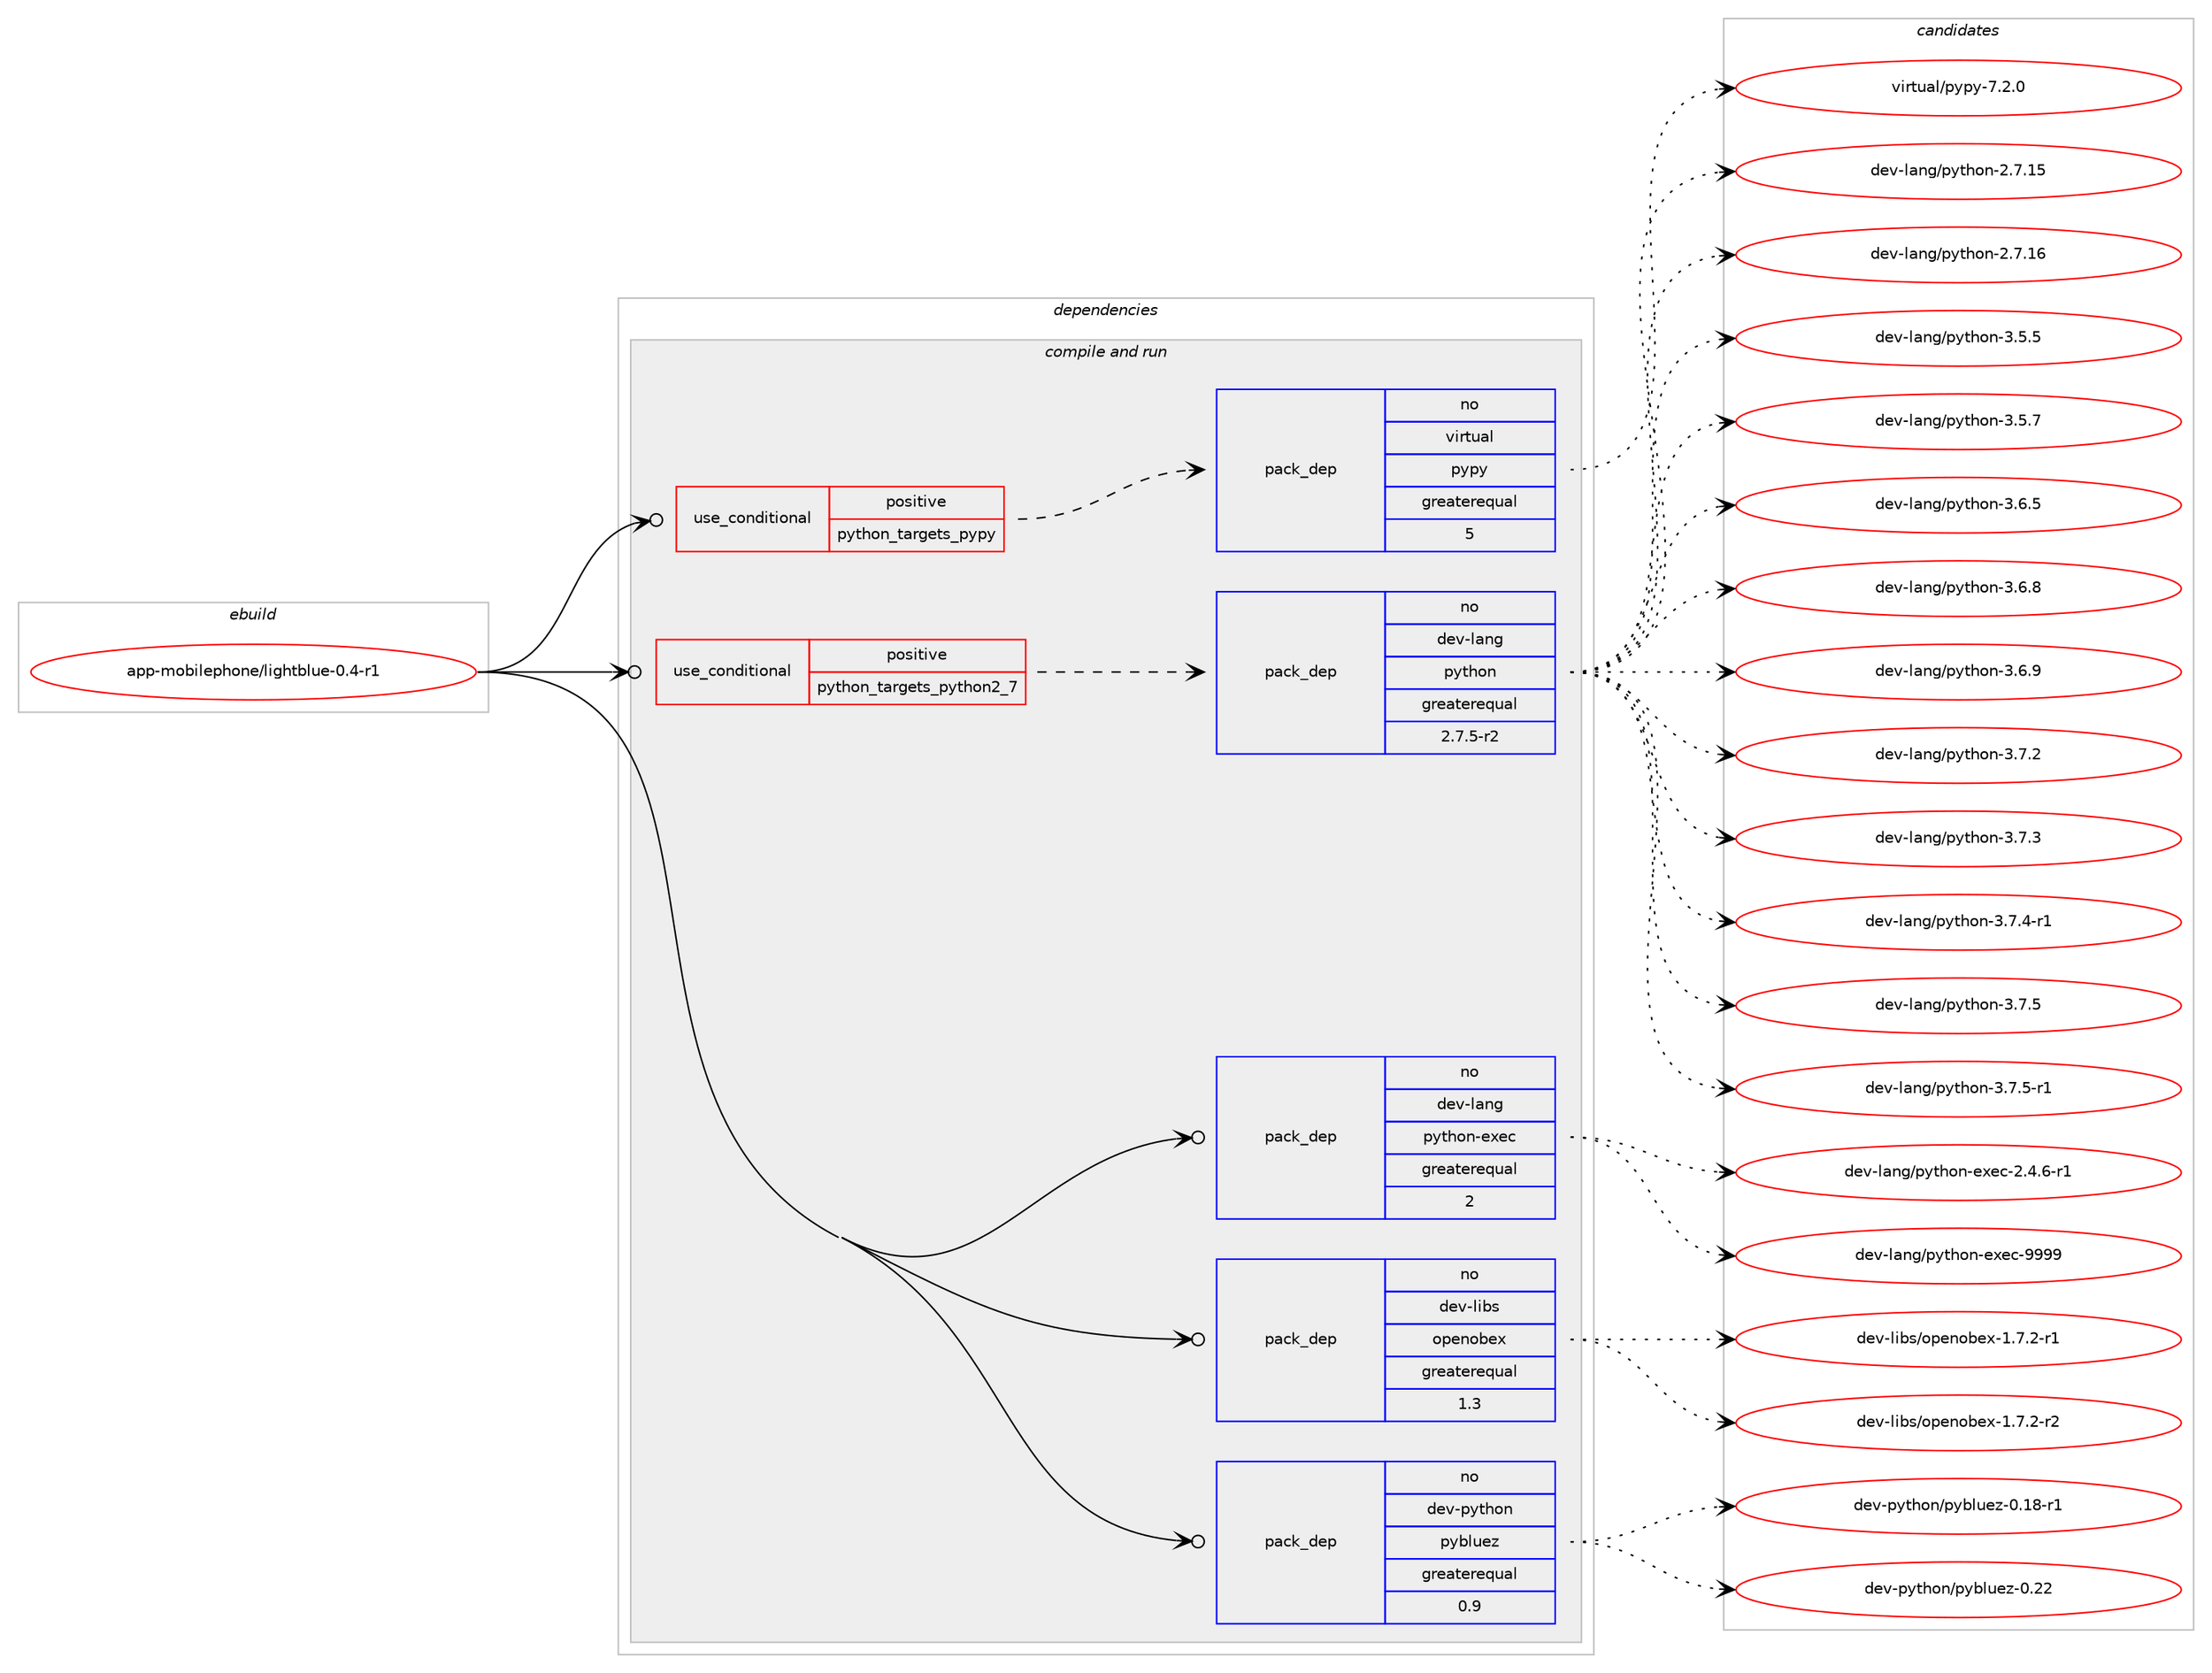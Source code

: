 digraph prolog {

# *************
# Graph options
# *************

newrank=true;
concentrate=true;
compound=true;
graph [rankdir=LR,fontname=Helvetica,fontsize=10,ranksep=1.5];#, ranksep=2.5, nodesep=0.2];
edge  [arrowhead=vee];
node  [fontname=Helvetica,fontsize=10];

# **********
# The ebuild
# **********

subgraph cluster_leftcol {
color=gray;
rank=same;
label=<<i>ebuild</i>>;
id [label="app-mobilephone/lightblue-0.4-r1", color=red, width=4, href="../app-mobilephone/lightblue-0.4-r1.svg"];
}

# ****************
# The dependencies
# ****************

subgraph cluster_midcol {
color=gray;
label=<<i>dependencies</i>>;
subgraph cluster_compile {
fillcolor="#eeeeee";
style=filled;
label=<<i>compile</i>>;
}
subgraph cluster_compileandrun {
fillcolor="#eeeeee";
style=filled;
label=<<i>compile and run</i>>;
subgraph cond119780 {
dependency501458 [label=<<TABLE BORDER="0" CELLBORDER="1" CELLSPACING="0" CELLPADDING="4"><TR><TD ROWSPAN="3" CELLPADDING="10">use_conditional</TD></TR><TR><TD>positive</TD></TR><TR><TD>python_targets_pypy</TD></TR></TABLE>>, shape=none, color=red];
subgraph pack372607 {
dependency501459 [label=<<TABLE BORDER="0" CELLBORDER="1" CELLSPACING="0" CELLPADDING="4" WIDTH="220"><TR><TD ROWSPAN="6" CELLPADDING="30">pack_dep</TD></TR><TR><TD WIDTH="110">no</TD></TR><TR><TD>virtual</TD></TR><TR><TD>pypy</TD></TR><TR><TD>greaterequal</TD></TR><TR><TD>5</TD></TR></TABLE>>, shape=none, color=blue];
}
dependency501458:e -> dependency501459:w [weight=20,style="dashed",arrowhead="vee"];
}
id:e -> dependency501458:w [weight=20,style="solid",arrowhead="odotvee"];
subgraph cond119781 {
dependency501460 [label=<<TABLE BORDER="0" CELLBORDER="1" CELLSPACING="0" CELLPADDING="4"><TR><TD ROWSPAN="3" CELLPADDING="10">use_conditional</TD></TR><TR><TD>positive</TD></TR><TR><TD>python_targets_python2_7</TD></TR></TABLE>>, shape=none, color=red];
subgraph pack372608 {
dependency501461 [label=<<TABLE BORDER="0" CELLBORDER="1" CELLSPACING="0" CELLPADDING="4" WIDTH="220"><TR><TD ROWSPAN="6" CELLPADDING="30">pack_dep</TD></TR><TR><TD WIDTH="110">no</TD></TR><TR><TD>dev-lang</TD></TR><TR><TD>python</TD></TR><TR><TD>greaterequal</TD></TR><TR><TD>2.7.5-r2</TD></TR></TABLE>>, shape=none, color=blue];
}
dependency501460:e -> dependency501461:w [weight=20,style="dashed",arrowhead="vee"];
}
id:e -> dependency501460:w [weight=20,style="solid",arrowhead="odotvee"];
subgraph pack372609 {
dependency501462 [label=<<TABLE BORDER="0" CELLBORDER="1" CELLSPACING="0" CELLPADDING="4" WIDTH="220"><TR><TD ROWSPAN="6" CELLPADDING="30">pack_dep</TD></TR><TR><TD WIDTH="110">no</TD></TR><TR><TD>dev-lang</TD></TR><TR><TD>python-exec</TD></TR><TR><TD>greaterequal</TD></TR><TR><TD>2</TD></TR></TABLE>>, shape=none, color=blue];
}
id:e -> dependency501462:w [weight=20,style="solid",arrowhead="odotvee"];
subgraph pack372610 {
dependency501463 [label=<<TABLE BORDER="0" CELLBORDER="1" CELLSPACING="0" CELLPADDING="4" WIDTH="220"><TR><TD ROWSPAN="6" CELLPADDING="30">pack_dep</TD></TR><TR><TD WIDTH="110">no</TD></TR><TR><TD>dev-libs</TD></TR><TR><TD>openobex</TD></TR><TR><TD>greaterequal</TD></TR><TR><TD>1.3</TD></TR></TABLE>>, shape=none, color=blue];
}
id:e -> dependency501463:w [weight=20,style="solid",arrowhead="odotvee"];
subgraph pack372611 {
dependency501464 [label=<<TABLE BORDER="0" CELLBORDER="1" CELLSPACING="0" CELLPADDING="4" WIDTH="220"><TR><TD ROWSPAN="6" CELLPADDING="30">pack_dep</TD></TR><TR><TD WIDTH="110">no</TD></TR><TR><TD>dev-python</TD></TR><TR><TD>pybluez</TD></TR><TR><TD>greaterequal</TD></TR><TR><TD>0.9</TD></TR></TABLE>>, shape=none, color=blue];
}
id:e -> dependency501464:w [weight=20,style="solid",arrowhead="odotvee"];
}
subgraph cluster_run {
fillcolor="#eeeeee";
style=filled;
label=<<i>run</i>>;
}
}

# **************
# The candidates
# **************

subgraph cluster_choices {
rank=same;
color=gray;
label=<<i>candidates</i>>;

subgraph choice372607 {
color=black;
nodesep=1;
choice1181051141161179710847112121112121455546504648 [label="virtual/pypy-7.2.0", color=red, width=4,href="../virtual/pypy-7.2.0.svg"];
dependency501459:e -> choice1181051141161179710847112121112121455546504648:w [style=dotted,weight="100"];
}
subgraph choice372608 {
color=black;
nodesep=1;
choice10010111845108971101034711212111610411111045504655464953 [label="dev-lang/python-2.7.15", color=red, width=4,href="../dev-lang/python-2.7.15.svg"];
choice10010111845108971101034711212111610411111045504655464954 [label="dev-lang/python-2.7.16", color=red, width=4,href="../dev-lang/python-2.7.16.svg"];
choice100101118451089711010347112121116104111110455146534653 [label="dev-lang/python-3.5.5", color=red, width=4,href="../dev-lang/python-3.5.5.svg"];
choice100101118451089711010347112121116104111110455146534655 [label="dev-lang/python-3.5.7", color=red, width=4,href="../dev-lang/python-3.5.7.svg"];
choice100101118451089711010347112121116104111110455146544653 [label="dev-lang/python-3.6.5", color=red, width=4,href="../dev-lang/python-3.6.5.svg"];
choice100101118451089711010347112121116104111110455146544656 [label="dev-lang/python-3.6.8", color=red, width=4,href="../dev-lang/python-3.6.8.svg"];
choice100101118451089711010347112121116104111110455146544657 [label="dev-lang/python-3.6.9", color=red, width=4,href="../dev-lang/python-3.6.9.svg"];
choice100101118451089711010347112121116104111110455146554650 [label="dev-lang/python-3.7.2", color=red, width=4,href="../dev-lang/python-3.7.2.svg"];
choice100101118451089711010347112121116104111110455146554651 [label="dev-lang/python-3.7.3", color=red, width=4,href="../dev-lang/python-3.7.3.svg"];
choice1001011184510897110103471121211161041111104551465546524511449 [label="dev-lang/python-3.7.4-r1", color=red, width=4,href="../dev-lang/python-3.7.4-r1.svg"];
choice100101118451089711010347112121116104111110455146554653 [label="dev-lang/python-3.7.5", color=red, width=4,href="../dev-lang/python-3.7.5.svg"];
choice1001011184510897110103471121211161041111104551465546534511449 [label="dev-lang/python-3.7.5-r1", color=red, width=4,href="../dev-lang/python-3.7.5-r1.svg"];
dependency501461:e -> choice10010111845108971101034711212111610411111045504655464953:w [style=dotted,weight="100"];
dependency501461:e -> choice10010111845108971101034711212111610411111045504655464954:w [style=dotted,weight="100"];
dependency501461:e -> choice100101118451089711010347112121116104111110455146534653:w [style=dotted,weight="100"];
dependency501461:e -> choice100101118451089711010347112121116104111110455146534655:w [style=dotted,weight="100"];
dependency501461:e -> choice100101118451089711010347112121116104111110455146544653:w [style=dotted,weight="100"];
dependency501461:e -> choice100101118451089711010347112121116104111110455146544656:w [style=dotted,weight="100"];
dependency501461:e -> choice100101118451089711010347112121116104111110455146544657:w [style=dotted,weight="100"];
dependency501461:e -> choice100101118451089711010347112121116104111110455146554650:w [style=dotted,weight="100"];
dependency501461:e -> choice100101118451089711010347112121116104111110455146554651:w [style=dotted,weight="100"];
dependency501461:e -> choice1001011184510897110103471121211161041111104551465546524511449:w [style=dotted,weight="100"];
dependency501461:e -> choice100101118451089711010347112121116104111110455146554653:w [style=dotted,weight="100"];
dependency501461:e -> choice1001011184510897110103471121211161041111104551465546534511449:w [style=dotted,weight="100"];
}
subgraph choice372609 {
color=black;
nodesep=1;
choice10010111845108971101034711212111610411111045101120101994550465246544511449 [label="dev-lang/python-exec-2.4.6-r1", color=red, width=4,href="../dev-lang/python-exec-2.4.6-r1.svg"];
choice10010111845108971101034711212111610411111045101120101994557575757 [label="dev-lang/python-exec-9999", color=red, width=4,href="../dev-lang/python-exec-9999.svg"];
dependency501462:e -> choice10010111845108971101034711212111610411111045101120101994550465246544511449:w [style=dotted,weight="100"];
dependency501462:e -> choice10010111845108971101034711212111610411111045101120101994557575757:w [style=dotted,weight="100"];
}
subgraph choice372610 {
color=black;
nodesep=1;
choice100101118451081059811547111112101110111981011204549465546504511449 [label="dev-libs/openobex-1.7.2-r1", color=red, width=4,href="../dev-libs/openobex-1.7.2-r1.svg"];
choice100101118451081059811547111112101110111981011204549465546504511450 [label="dev-libs/openobex-1.7.2-r2", color=red, width=4,href="../dev-libs/openobex-1.7.2-r2.svg"];
dependency501463:e -> choice100101118451081059811547111112101110111981011204549465546504511449:w [style=dotted,weight="100"];
dependency501463:e -> choice100101118451081059811547111112101110111981011204549465546504511450:w [style=dotted,weight="100"];
}
subgraph choice372611 {
color=black;
nodesep=1;
choice10010111845112121116104111110471121219810811710112245484649564511449 [label="dev-python/pybluez-0.18-r1", color=red, width=4,href="../dev-python/pybluez-0.18-r1.svg"];
choice1001011184511212111610411111047112121981081171011224548465050 [label="dev-python/pybluez-0.22", color=red, width=4,href="../dev-python/pybluez-0.22.svg"];
dependency501464:e -> choice10010111845112121116104111110471121219810811710112245484649564511449:w [style=dotted,weight="100"];
dependency501464:e -> choice1001011184511212111610411111047112121981081171011224548465050:w [style=dotted,weight="100"];
}
}

}
